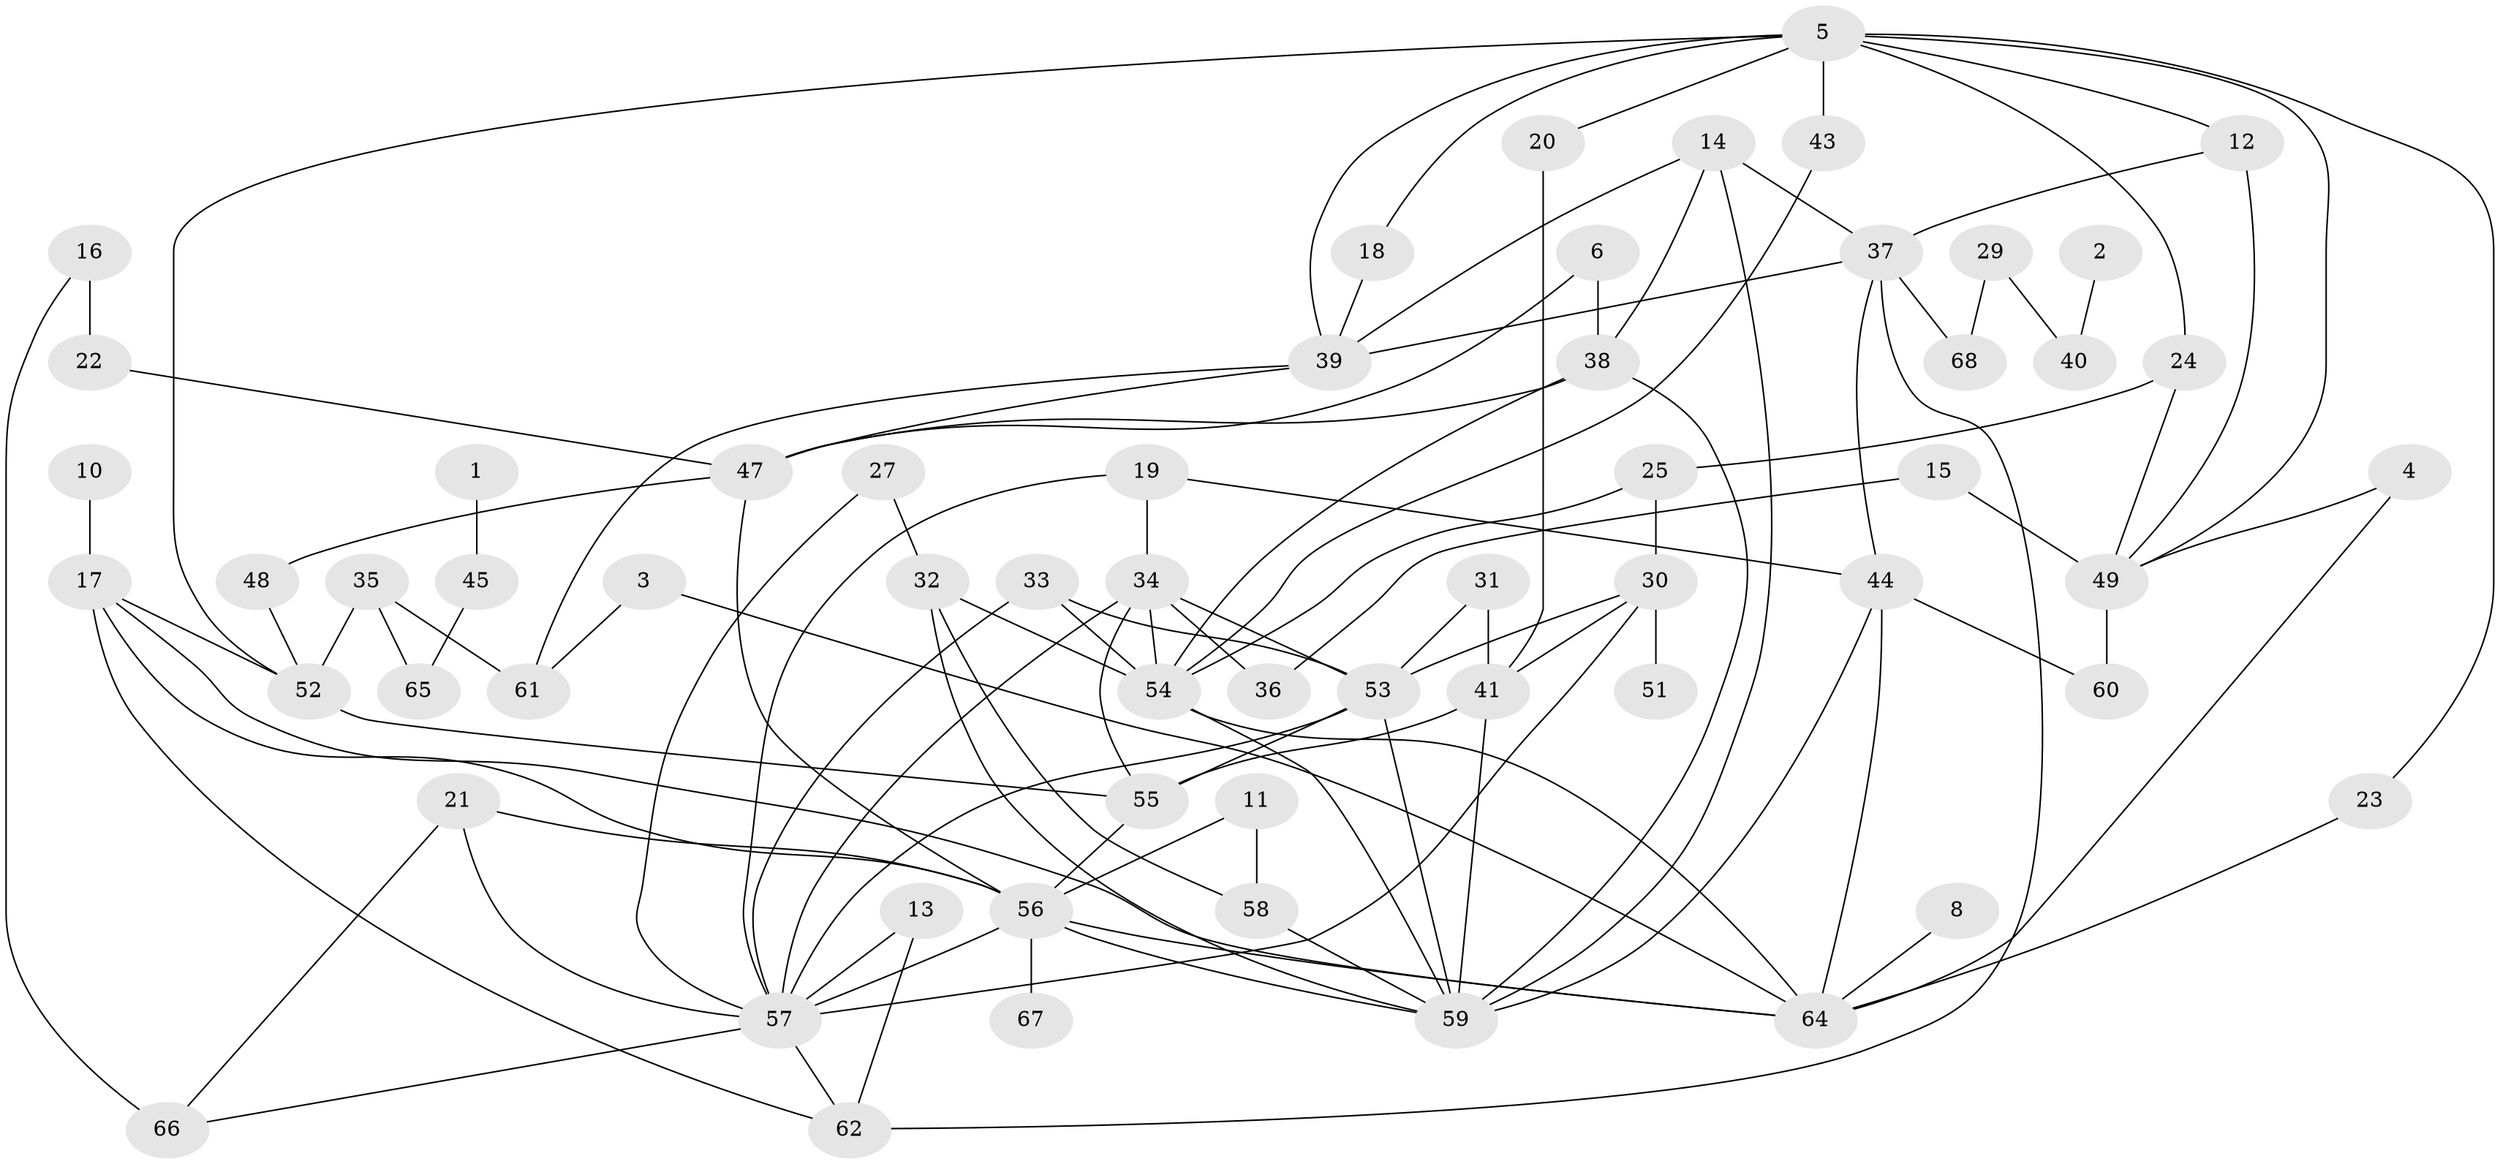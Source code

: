 // original degree distribution, {1: 0.2426470588235294, 4: 0.15441176470588236, 2: 0.25735294117647056, 6: 0.022058823529411766, 3: 0.19117647058823528, 0: 0.03676470588235294, 7: 0.03676470588235294, 5: 0.058823529411764705}
// Generated by graph-tools (version 1.1) at 2025/25/03/09/25 03:25:18]
// undirected, 60 vertices, 109 edges
graph export_dot {
graph [start="1"]
  node [color=gray90,style=filled];
  1;
  2;
  3;
  4;
  5;
  6;
  8;
  10;
  11;
  12;
  13;
  14;
  15;
  16;
  17;
  18;
  19;
  20;
  21;
  22;
  23;
  24;
  25;
  27;
  29;
  30;
  31;
  32;
  33;
  34;
  35;
  36;
  37;
  38;
  39;
  40;
  41;
  43;
  44;
  45;
  47;
  48;
  49;
  51;
  52;
  53;
  54;
  55;
  56;
  57;
  58;
  59;
  60;
  61;
  62;
  64;
  65;
  66;
  67;
  68;
  1 -- 45 [weight=1.0];
  2 -- 40 [weight=1.0];
  3 -- 61 [weight=1.0];
  3 -- 64 [weight=1.0];
  4 -- 49 [weight=1.0];
  4 -- 64 [weight=1.0];
  5 -- 12 [weight=1.0];
  5 -- 18 [weight=1.0];
  5 -- 20 [weight=1.0];
  5 -- 23 [weight=1.0];
  5 -- 24 [weight=1.0];
  5 -- 39 [weight=1.0];
  5 -- 43 [weight=1.0];
  5 -- 49 [weight=1.0];
  5 -- 52 [weight=1.0];
  6 -- 38 [weight=1.0];
  6 -- 47 [weight=1.0];
  8 -- 64 [weight=1.0];
  10 -- 17 [weight=1.0];
  11 -- 56 [weight=1.0];
  11 -- 58 [weight=1.0];
  12 -- 37 [weight=1.0];
  12 -- 49 [weight=1.0];
  13 -- 57 [weight=1.0];
  13 -- 62 [weight=1.0];
  14 -- 37 [weight=1.0];
  14 -- 38 [weight=1.0];
  14 -- 39 [weight=1.0];
  14 -- 59 [weight=2.0];
  15 -- 36 [weight=1.0];
  15 -- 49 [weight=1.0];
  16 -- 22 [weight=1.0];
  16 -- 66 [weight=1.0];
  17 -- 52 [weight=1.0];
  17 -- 56 [weight=1.0];
  17 -- 62 [weight=1.0];
  17 -- 64 [weight=1.0];
  18 -- 39 [weight=1.0];
  19 -- 34 [weight=1.0];
  19 -- 44 [weight=1.0];
  19 -- 57 [weight=1.0];
  20 -- 41 [weight=1.0];
  21 -- 56 [weight=1.0];
  21 -- 57 [weight=1.0];
  21 -- 66 [weight=1.0];
  22 -- 47 [weight=1.0];
  23 -- 64 [weight=1.0];
  24 -- 25 [weight=1.0];
  24 -- 49 [weight=1.0];
  25 -- 30 [weight=1.0];
  25 -- 54 [weight=1.0];
  27 -- 32 [weight=1.0];
  27 -- 57 [weight=1.0];
  29 -- 40 [weight=1.0];
  29 -- 68 [weight=1.0];
  30 -- 41 [weight=1.0];
  30 -- 51 [weight=1.0];
  30 -- 53 [weight=1.0];
  30 -- 57 [weight=1.0];
  31 -- 41 [weight=1.0];
  31 -- 53 [weight=1.0];
  32 -- 54 [weight=1.0];
  32 -- 58 [weight=1.0];
  32 -- 59 [weight=1.0];
  33 -- 53 [weight=1.0];
  33 -- 54 [weight=1.0];
  33 -- 57 [weight=1.0];
  34 -- 36 [weight=1.0];
  34 -- 53 [weight=1.0];
  34 -- 54 [weight=1.0];
  34 -- 55 [weight=1.0];
  34 -- 57 [weight=1.0];
  35 -- 52 [weight=1.0];
  35 -- 61 [weight=1.0];
  35 -- 65 [weight=1.0];
  37 -- 39 [weight=1.0];
  37 -- 44 [weight=1.0];
  37 -- 62 [weight=1.0];
  37 -- 68 [weight=1.0];
  38 -- 47 [weight=1.0];
  38 -- 54 [weight=1.0];
  38 -- 59 [weight=1.0];
  39 -- 47 [weight=1.0];
  39 -- 61 [weight=1.0];
  41 -- 55 [weight=2.0];
  41 -- 59 [weight=1.0];
  43 -- 54 [weight=1.0];
  44 -- 59 [weight=1.0];
  44 -- 60 [weight=1.0];
  44 -- 64 [weight=1.0];
  45 -- 65 [weight=1.0];
  47 -- 48 [weight=1.0];
  47 -- 56 [weight=1.0];
  48 -- 52 [weight=1.0];
  49 -- 60 [weight=1.0];
  52 -- 55 [weight=1.0];
  53 -- 55 [weight=1.0];
  53 -- 57 [weight=1.0];
  53 -- 59 [weight=1.0];
  54 -- 59 [weight=1.0];
  54 -- 64 [weight=1.0];
  55 -- 56 [weight=1.0];
  56 -- 57 [weight=1.0];
  56 -- 59 [weight=1.0];
  56 -- 64 [weight=1.0];
  56 -- 67 [weight=1.0];
  57 -- 62 [weight=1.0];
  57 -- 66 [weight=1.0];
  58 -- 59 [weight=1.0];
}
